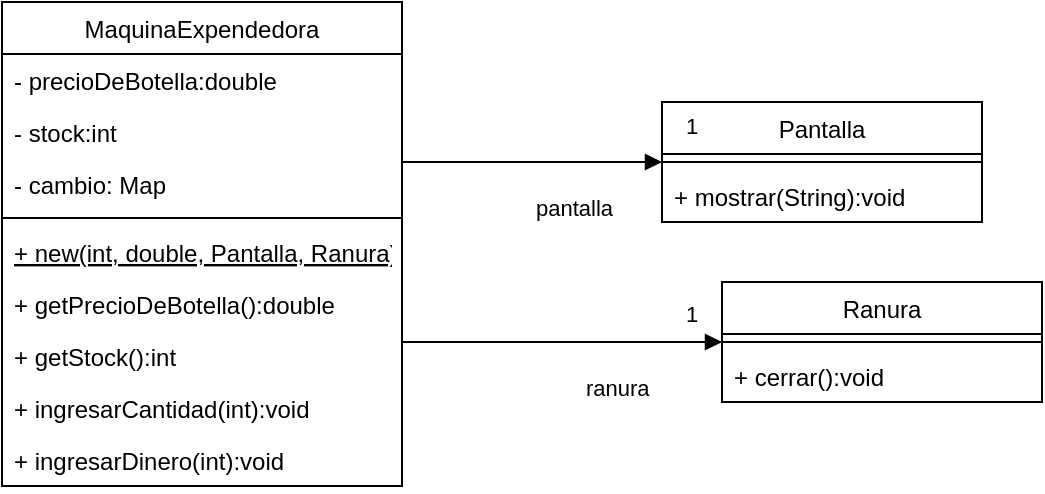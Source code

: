 <mxfile version="20.5.3" type="github">
  <diagram id="C5RBs43oDa-KdzZeNtuy" name="Page-1">
    <mxGraphModel dx="868" dy="450" grid="1" gridSize="10" guides="1" tooltips="1" connect="1" arrows="1" fold="1" page="1" pageScale="1" pageWidth="827" pageHeight="1169" math="0" shadow="0">
      <root>
        <mxCell id="WIyWlLk6GJQsqaUBKTNV-0" />
        <mxCell id="WIyWlLk6GJQsqaUBKTNV-1" parent="WIyWlLk6GJQsqaUBKTNV-0" />
        <mxCell id="WuMMeOQCFDjRhpGuHjqa-0" value="MaquinaExpendedora" style="swimlane;fontStyle=0;align=center;verticalAlign=top;childLayout=stackLayout;horizontal=1;startSize=26;horizontalStack=0;resizeParent=1;resizeParentMax=0;resizeLast=0;collapsible=1;marginBottom=0;" vertex="1" parent="WIyWlLk6GJQsqaUBKTNV-1">
          <mxGeometry x="80" y="120" width="200" height="242" as="geometry" />
        </mxCell>
        <mxCell id="WuMMeOQCFDjRhpGuHjqa-1" value="- precioDeBotella:double" style="text;strokeColor=none;fillColor=none;align=left;verticalAlign=top;spacingLeft=4;spacingRight=4;overflow=hidden;rotatable=0;points=[[0,0.5],[1,0.5]];portConstraint=eastwest;" vertex="1" parent="WuMMeOQCFDjRhpGuHjqa-0">
          <mxGeometry y="26" width="200" height="26" as="geometry" />
        </mxCell>
        <mxCell id="WuMMeOQCFDjRhpGuHjqa-4" value="- stock:int" style="text;strokeColor=none;fillColor=none;align=left;verticalAlign=top;spacingLeft=4;spacingRight=4;overflow=hidden;rotatable=0;points=[[0,0.5],[1,0.5]];portConstraint=eastwest;" vertex="1" parent="WuMMeOQCFDjRhpGuHjqa-0">
          <mxGeometry y="52" width="200" height="26" as="geometry" />
        </mxCell>
        <mxCell id="WuMMeOQCFDjRhpGuHjqa-8" value="- cambio: Map" style="text;strokeColor=none;fillColor=none;align=left;verticalAlign=top;spacingLeft=4;spacingRight=4;overflow=hidden;rotatable=0;points=[[0,0.5],[1,0.5]];portConstraint=eastwest;" vertex="1" parent="WuMMeOQCFDjRhpGuHjqa-0">
          <mxGeometry y="78" width="200" height="26" as="geometry" />
        </mxCell>
        <mxCell id="WuMMeOQCFDjRhpGuHjqa-2" value="" style="line;strokeWidth=1;fillColor=none;align=left;verticalAlign=middle;spacingTop=-1;spacingLeft=3;spacingRight=3;rotatable=0;labelPosition=right;points=[];portConstraint=eastwest;strokeColor=inherit;" vertex="1" parent="WuMMeOQCFDjRhpGuHjqa-0">
          <mxGeometry y="104" width="200" height="8" as="geometry" />
        </mxCell>
        <mxCell id="WuMMeOQCFDjRhpGuHjqa-9" value="+ new(int, double, Pantalla, Ranura)" style="text;strokeColor=none;fillColor=none;align=left;verticalAlign=top;spacingLeft=4;spacingRight=4;overflow=hidden;rotatable=0;points=[[0,0.5],[1,0.5]];portConstraint=eastwest;fontStyle=4" vertex="1" parent="WuMMeOQCFDjRhpGuHjqa-0">
          <mxGeometry y="112" width="200" height="26" as="geometry" />
        </mxCell>
        <mxCell id="WuMMeOQCFDjRhpGuHjqa-3" value="+ getPrecioDeBotella():double" style="text;strokeColor=none;fillColor=none;align=left;verticalAlign=top;spacingLeft=4;spacingRight=4;overflow=hidden;rotatable=0;points=[[0,0.5],[1,0.5]];portConstraint=eastwest;" vertex="1" parent="WuMMeOQCFDjRhpGuHjqa-0">
          <mxGeometry y="138" width="200" height="26" as="geometry" />
        </mxCell>
        <mxCell id="WuMMeOQCFDjRhpGuHjqa-5" value="+ getStock():int" style="text;strokeColor=none;fillColor=none;align=left;verticalAlign=top;spacingLeft=4;spacingRight=4;overflow=hidden;rotatable=0;points=[[0,0.5],[1,0.5]];portConstraint=eastwest;" vertex="1" parent="WuMMeOQCFDjRhpGuHjqa-0">
          <mxGeometry y="164" width="200" height="26" as="geometry" />
        </mxCell>
        <mxCell id="WuMMeOQCFDjRhpGuHjqa-6" value="+ ingresarCantidad(int):void" style="text;strokeColor=none;fillColor=none;align=left;verticalAlign=top;spacingLeft=4;spacingRight=4;overflow=hidden;rotatable=0;points=[[0,0.5],[1,0.5]];portConstraint=eastwest;" vertex="1" parent="WuMMeOQCFDjRhpGuHjqa-0">
          <mxGeometry y="190" width="200" height="26" as="geometry" />
        </mxCell>
        <mxCell id="WuMMeOQCFDjRhpGuHjqa-7" value="+ ingresarDinero(int):void" style="text;strokeColor=none;fillColor=none;align=left;verticalAlign=top;spacingLeft=4;spacingRight=4;overflow=hidden;rotatable=0;points=[[0,0.5],[1,0.5]];portConstraint=eastwest;" vertex="1" parent="WuMMeOQCFDjRhpGuHjqa-0">
          <mxGeometry y="216" width="200" height="26" as="geometry" />
        </mxCell>
        <mxCell id="WuMMeOQCFDjRhpGuHjqa-10" value="Pantalla" style="swimlane;fontStyle=0;align=center;verticalAlign=top;childLayout=stackLayout;horizontal=1;startSize=26;horizontalStack=0;resizeParent=1;resizeParentMax=0;resizeLast=0;collapsible=1;marginBottom=0;" vertex="1" parent="WIyWlLk6GJQsqaUBKTNV-1">
          <mxGeometry x="410" y="170" width="160" height="60" as="geometry" />
        </mxCell>
        <mxCell id="WuMMeOQCFDjRhpGuHjqa-12" value="" style="line;strokeWidth=1;fillColor=none;align=left;verticalAlign=middle;spacingTop=-1;spacingLeft=3;spacingRight=3;rotatable=0;labelPosition=right;points=[];portConstraint=eastwest;strokeColor=inherit;" vertex="1" parent="WuMMeOQCFDjRhpGuHjqa-10">
          <mxGeometry y="26" width="160" height="8" as="geometry" />
        </mxCell>
        <mxCell id="WuMMeOQCFDjRhpGuHjqa-13" value="+ mostrar(String):void" style="text;strokeColor=none;fillColor=none;align=left;verticalAlign=top;spacingLeft=4;spacingRight=4;overflow=hidden;rotatable=0;points=[[0,0.5],[1,0.5]];portConstraint=eastwest;" vertex="1" parent="WuMMeOQCFDjRhpGuHjqa-10">
          <mxGeometry y="34" width="160" height="26" as="geometry" />
        </mxCell>
        <mxCell id="WuMMeOQCFDjRhpGuHjqa-14" value="pantalla" style="endArrow=block;endFill=1;html=1;edgeStyle=orthogonalEdgeStyle;align=left;verticalAlign=top;rounded=0;" edge="1" parent="WIyWlLk6GJQsqaUBKTNV-1">
          <mxGeometry y="-10" relative="1" as="geometry">
            <mxPoint x="280" y="200" as="sourcePoint" />
            <mxPoint x="410" y="200" as="targetPoint" />
            <mxPoint as="offset" />
          </mxGeometry>
        </mxCell>
        <mxCell id="WuMMeOQCFDjRhpGuHjqa-15" value="1" style="edgeLabel;resizable=0;html=1;align=left;verticalAlign=bottom;" connectable="0" vertex="1" parent="WuMMeOQCFDjRhpGuHjqa-14">
          <mxGeometry x="-1" relative="1" as="geometry">
            <mxPoint x="140" y="-10" as="offset" />
          </mxGeometry>
        </mxCell>
        <mxCell id="WuMMeOQCFDjRhpGuHjqa-16" value="Ranura" style="swimlane;fontStyle=0;align=center;verticalAlign=top;childLayout=stackLayout;horizontal=1;startSize=26;horizontalStack=0;resizeParent=1;resizeParentMax=0;resizeLast=0;collapsible=1;marginBottom=0;" vertex="1" parent="WIyWlLk6GJQsqaUBKTNV-1">
          <mxGeometry x="440" y="260" width="160" height="60" as="geometry" />
        </mxCell>
        <mxCell id="WuMMeOQCFDjRhpGuHjqa-18" value="" style="line;strokeWidth=1;fillColor=none;align=left;verticalAlign=middle;spacingTop=-1;spacingLeft=3;spacingRight=3;rotatable=0;labelPosition=right;points=[];portConstraint=eastwest;strokeColor=inherit;" vertex="1" parent="WuMMeOQCFDjRhpGuHjqa-16">
          <mxGeometry y="26" width="160" height="8" as="geometry" />
        </mxCell>
        <mxCell id="WuMMeOQCFDjRhpGuHjqa-19" value="+ cerrar():void" style="text;strokeColor=none;fillColor=none;align=left;verticalAlign=top;spacingLeft=4;spacingRight=4;overflow=hidden;rotatable=0;points=[[0,0.5],[1,0.5]];portConstraint=eastwest;" vertex="1" parent="WuMMeOQCFDjRhpGuHjqa-16">
          <mxGeometry y="34" width="160" height="26" as="geometry" />
        </mxCell>
        <mxCell id="WuMMeOQCFDjRhpGuHjqa-22" value="ranura" style="endArrow=block;endFill=1;html=1;edgeStyle=orthogonalEdgeStyle;align=left;verticalAlign=top;rounded=0;" edge="1" parent="WIyWlLk6GJQsqaUBKTNV-1">
          <mxGeometry x="0.125" y="-10" relative="1" as="geometry">
            <mxPoint x="280" y="290" as="sourcePoint" />
            <mxPoint x="440" y="290" as="targetPoint" />
            <mxPoint as="offset" />
          </mxGeometry>
        </mxCell>
        <mxCell id="WuMMeOQCFDjRhpGuHjqa-23" value="1" style="edgeLabel;resizable=0;html=1;align=left;verticalAlign=bottom;" connectable="0" vertex="1" parent="WuMMeOQCFDjRhpGuHjqa-22">
          <mxGeometry x="-1" relative="1" as="geometry">
            <mxPoint x="140" y="-6" as="offset" />
          </mxGeometry>
        </mxCell>
      </root>
    </mxGraphModel>
  </diagram>
</mxfile>
